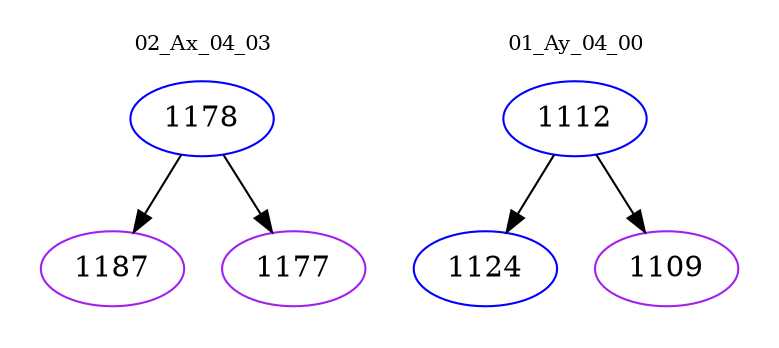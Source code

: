 digraph{
subgraph cluster_0 {
color = white
label = "02_Ax_04_03";
fontsize=10;
T0_1178 [label="1178", color="blue"]
T0_1178 -> T0_1187 [color="black"]
T0_1187 [label="1187", color="purple"]
T0_1178 -> T0_1177 [color="black"]
T0_1177 [label="1177", color="purple"]
}
subgraph cluster_1 {
color = white
label = "01_Ay_04_00";
fontsize=10;
T1_1112 [label="1112", color="blue"]
T1_1112 -> T1_1124 [color="black"]
T1_1124 [label="1124", color="blue"]
T1_1112 -> T1_1109 [color="black"]
T1_1109 [label="1109", color="purple"]
}
}
